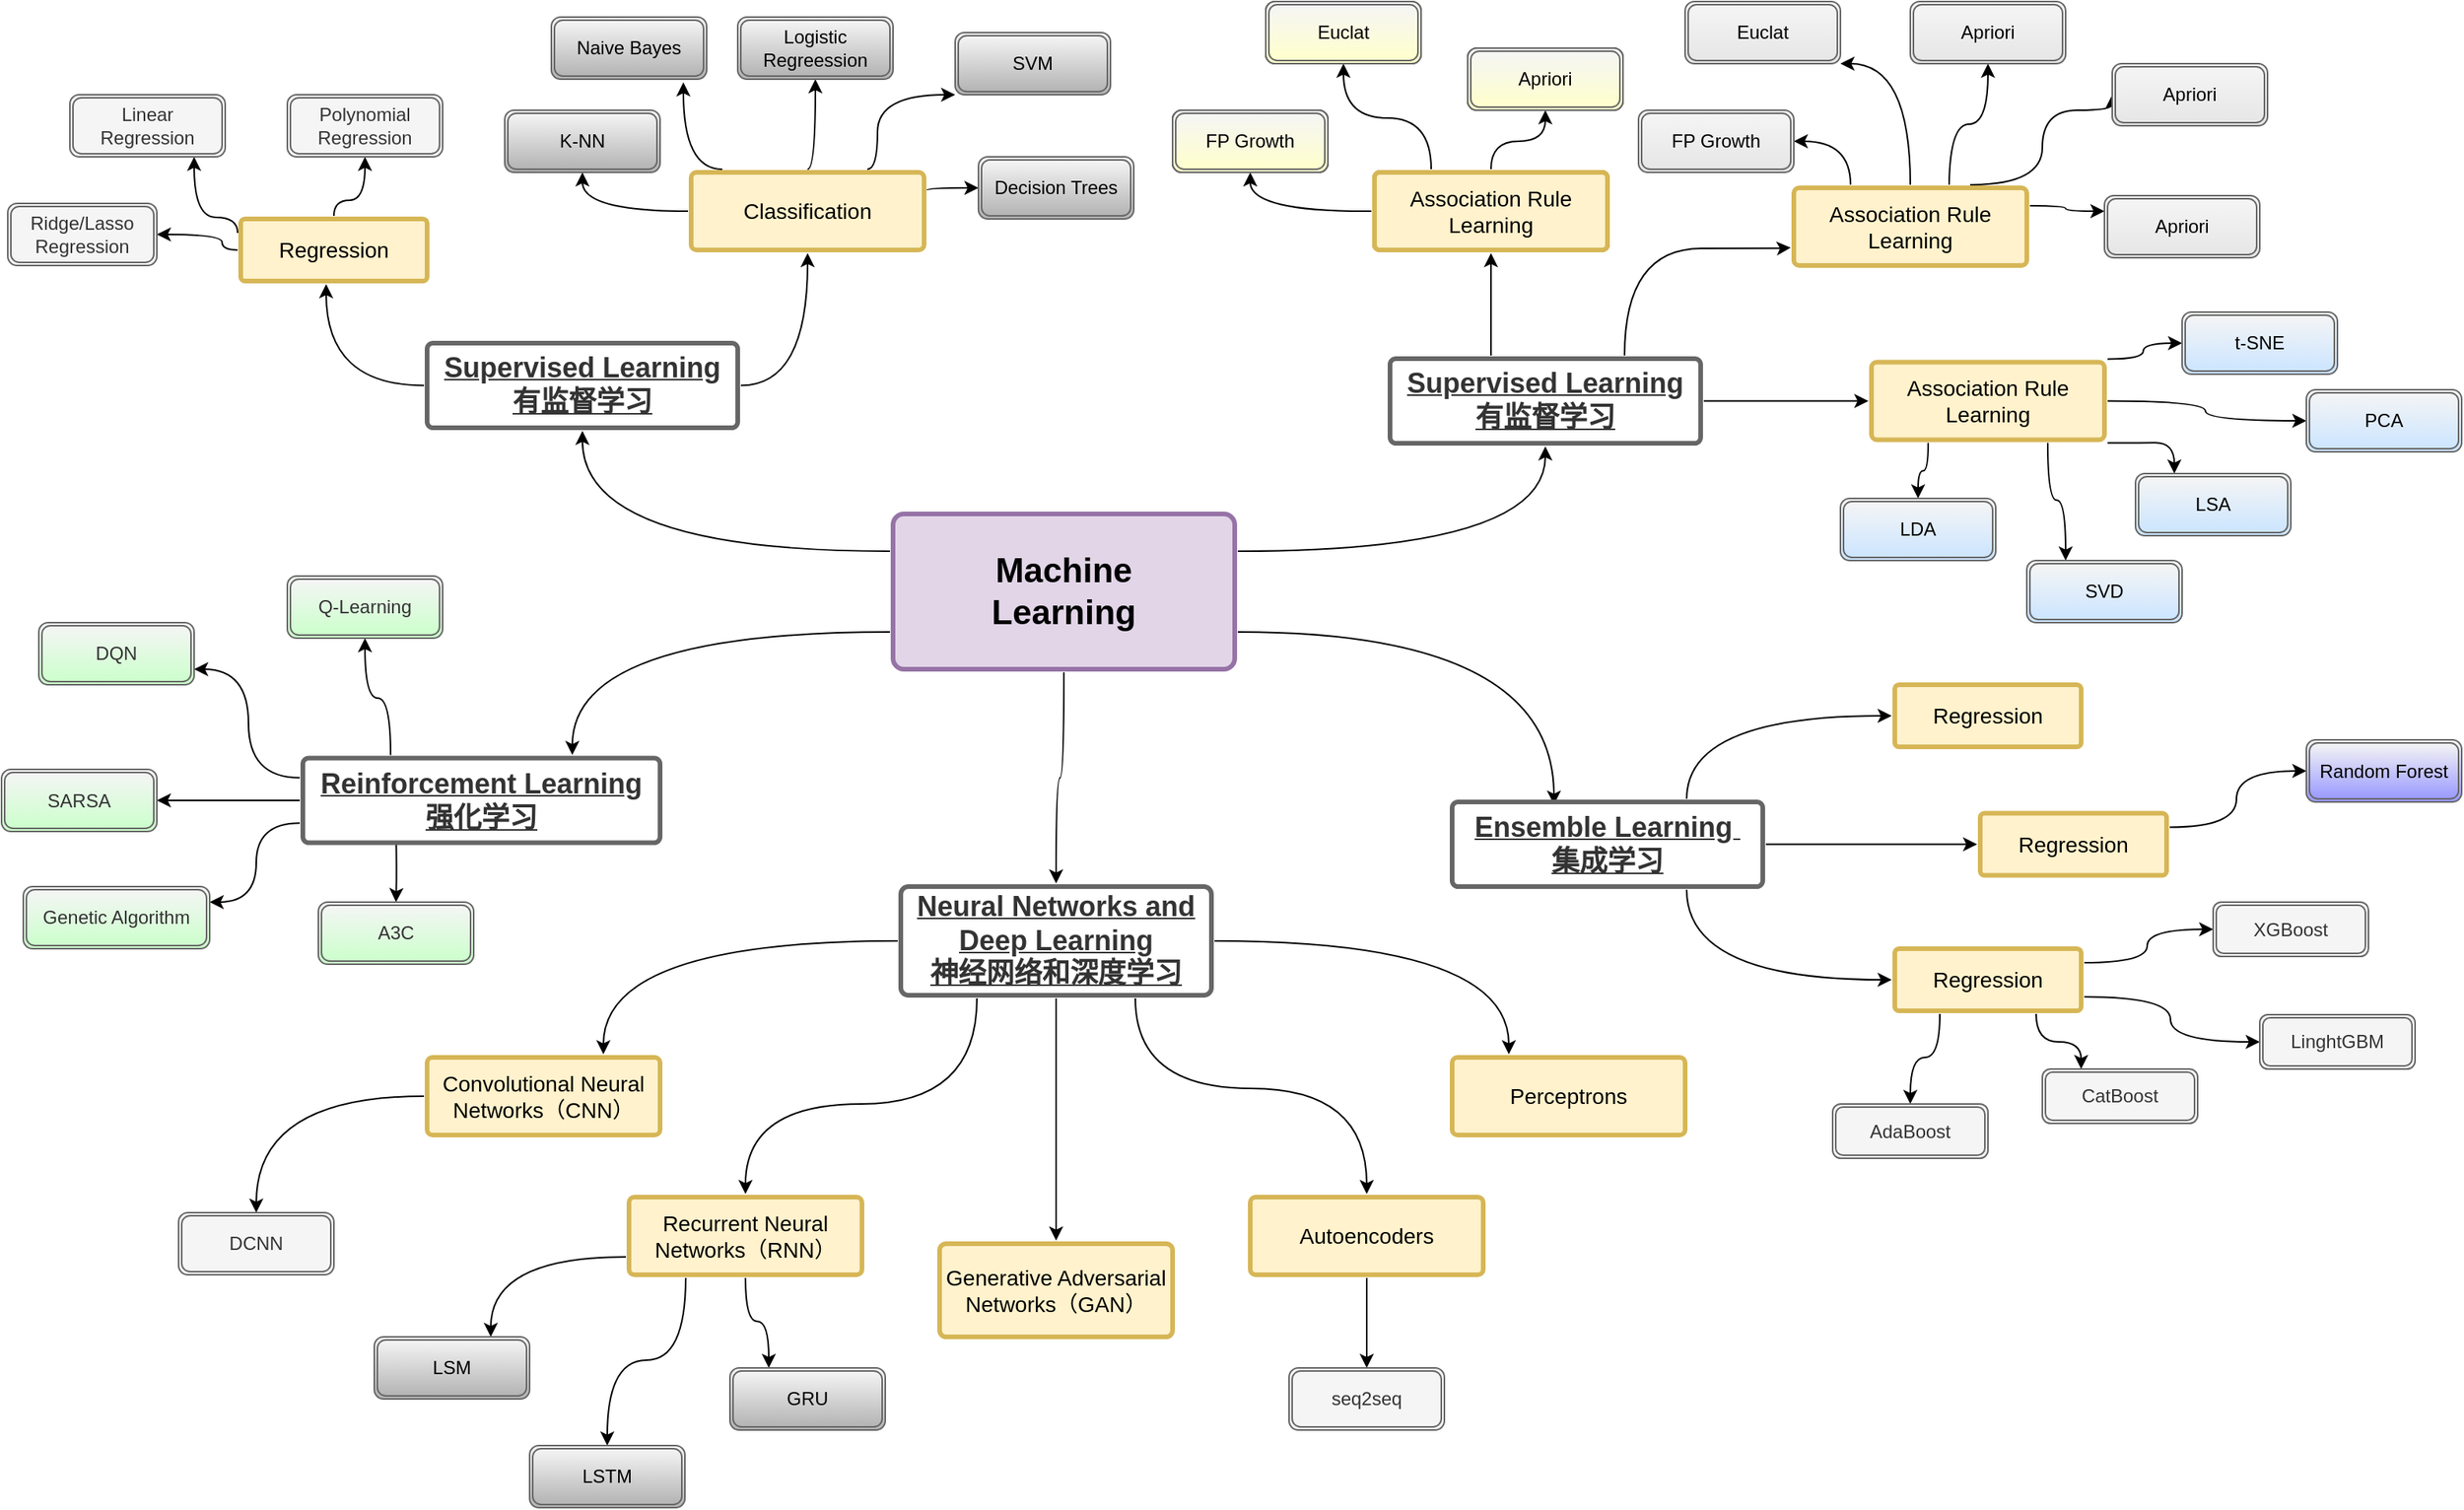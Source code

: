 <mxfile version="14.1.3" type="github">
  <diagram id="6a731a19-8d31-9384-78a2-239565b7b9f0" name="Page-1">
    <mxGraphModel dx="3006" dy="1043" grid="1" gridSize="10" guides="1" tooltips="1" connect="1" arrows="1" fold="1" page="1" pageScale="1" pageWidth="1169" pageHeight="827" background="#ffffff" math="0" shadow="0">
      <root>
        <mxCell id="0" />
        <mxCell id="1" parent="0" />
        <mxCell id="l3SIcmZrGun3tXuFz_EY-1781" style="edgeStyle=orthogonalEdgeStyle;curved=1;orthogonalLoop=1;jettySize=auto;html=1;exitX=0;exitY=0.25;exitDx=0;exitDy=0;fontSize=16;fontColor=#FFFFFF;" edge="1" parent="1" source="1749" target="1764">
          <mxGeometry relative="1" as="geometry" />
        </mxCell>
        <mxCell id="l3SIcmZrGun3tXuFz_EY-1856" style="edgeStyle=orthogonalEdgeStyle;curved=1;orthogonalLoop=1;jettySize=auto;html=1;exitX=0;exitY=0.75;exitDx=0;exitDy=0;entryX=0.75;entryY=0;entryDx=0;entryDy=0;fontSize=18;fontColor=#FFFFFF;" edge="1" parent="1" source="1749" target="l3SIcmZrGun3tXuFz_EY-1855">
          <mxGeometry relative="1" as="geometry" />
        </mxCell>
        <mxCell id="l3SIcmZrGun3tXuFz_EY-1857" style="edgeStyle=orthogonalEdgeStyle;curved=1;orthogonalLoop=1;jettySize=auto;html=1;exitX=0.5;exitY=1;exitDx=0;exitDy=0;fontSize=18;fontColor=#FFFFFF;" edge="1" parent="1" source="1749" target="l3SIcmZrGun3tXuFz_EY-1854">
          <mxGeometry relative="1" as="geometry" />
        </mxCell>
        <mxCell id="l3SIcmZrGun3tXuFz_EY-1858" style="edgeStyle=orthogonalEdgeStyle;curved=1;orthogonalLoop=1;jettySize=auto;html=1;exitX=1;exitY=0.75;exitDx=0;exitDy=0;entryX=0.331;entryY=0.063;entryDx=0;entryDy=0;entryPerimeter=0;fontSize=18;fontColor=#FFFFFF;" edge="1" parent="1" source="1749" target="l3SIcmZrGun3tXuFz_EY-1853">
          <mxGeometry relative="1" as="geometry" />
        </mxCell>
        <mxCell id="1749" value="Machine&lt;br style=&quot;font-size: 22px;&quot;&gt;Learning" style="rounded=1;whiteSpace=wrap;html=1;shadow=0;labelBackgroundColor=none;strokeColor=#9673a6;strokeWidth=3;fillColor=#e1d5e7;fontFamily=Helvetica;fontSize=22;align=center;fontStyle=1;spacing=5;arcSize=7;perimeterSpacing=2;" parent="1" vertex="1">
          <mxGeometry x="-300" y="420" width="220" height="100" as="geometry" />
        </mxCell>
        <mxCell id="l3SIcmZrGun3tXuFz_EY-1782" style="edgeStyle=orthogonalEdgeStyle;curved=1;orthogonalLoop=1;jettySize=auto;html=1;exitX=0;exitY=0.5;exitDx=0;exitDy=0;fontSize=16;fontColor=#FFFFFF;" edge="1" parent="1" source="1764" target="1769">
          <mxGeometry relative="1" as="geometry">
            <Array as="points">
              <mxPoint x="-665" y="337" />
            </Array>
          </mxGeometry>
        </mxCell>
        <mxCell id="l3SIcmZrGun3tXuFz_EY-1783" style="edgeStyle=orthogonalEdgeStyle;curved=1;orthogonalLoop=1;jettySize=auto;html=1;exitX=1;exitY=0.5;exitDx=0;exitDy=0;entryX=0.5;entryY=1;entryDx=0;entryDy=0;fontSize=16;fontColor=#FFFFFF;" edge="1" parent="1" source="1764" target="1765">
          <mxGeometry relative="1" as="geometry">
            <Array as="points">
              <mxPoint x="-355" y="337" />
            </Array>
          </mxGeometry>
        </mxCell>
        <mxCell id="1764" value="Supervised Learning&lt;br style=&quot;font-size: 18px;&quot;&gt;有监督学习" style="rounded=1;whiteSpace=wrap;html=1;shadow=0;labelBackgroundColor=none;strokeColor=#666666;strokeWidth=3;fontFamily=Helvetica;fontSize=18;fontColor=#333333;align=center;spacing=5;fontStyle=5;arcSize=7;perimeterSpacing=2;" parent="1" vertex="1">
          <mxGeometry x="-600" y="310" width="200" height="54.5" as="geometry" />
        </mxCell>
        <mxCell id="l3SIcmZrGun3tXuFz_EY-1795" style="edgeStyle=orthogonalEdgeStyle;curved=1;orthogonalLoop=1;jettySize=auto;html=1;exitX=0;exitY=0.5;exitDx=0;exitDy=0;entryX=0.5;entryY=1;entryDx=0;entryDy=0;fontSize=18;fontColor=#FFFFFF;" edge="1" parent="1" source="1765" target="l3SIcmZrGun3tXuFz_EY-1792">
          <mxGeometry relative="1" as="geometry" />
        </mxCell>
        <mxCell id="l3SIcmZrGun3tXuFz_EY-1796" style="edgeStyle=orthogonalEdgeStyle;curved=1;orthogonalLoop=1;jettySize=auto;html=1;entryX=0.85;entryY=1.05;entryDx=0;entryDy=0;fontSize=18;fontColor=#FFFFFF;entryPerimeter=0;" edge="1" parent="1" target="l3SIcmZrGun3tXuFz_EY-1790">
          <mxGeometry relative="1" as="geometry">
            <mxPoint x="-410" y="198" as="sourcePoint" />
            <Array as="points">
              <mxPoint x="-435" y="198" />
            </Array>
          </mxGeometry>
        </mxCell>
        <mxCell id="l3SIcmZrGun3tXuFz_EY-1797" style="edgeStyle=orthogonalEdgeStyle;curved=1;orthogonalLoop=1;jettySize=auto;html=1;exitX=0.5;exitY=0;exitDx=0;exitDy=0;entryX=0.5;entryY=1;entryDx=0;entryDy=0;fontSize=18;fontColor=#FFFFFF;" edge="1" parent="1" source="1765" target="l3SIcmZrGun3tXuFz_EY-1791">
          <mxGeometry relative="1" as="geometry">
            <Array as="points">
              <mxPoint x="-350" y="198" />
            </Array>
          </mxGeometry>
        </mxCell>
        <mxCell id="l3SIcmZrGun3tXuFz_EY-1798" style="edgeStyle=orthogonalEdgeStyle;curved=1;orthogonalLoop=1;jettySize=auto;html=1;exitX=0.75;exitY=0;exitDx=0;exitDy=0;entryX=0;entryY=1;entryDx=0;entryDy=0;fontSize=18;fontColor=#FFFFFF;" edge="1" parent="1" source="1765" target="l3SIcmZrGun3tXuFz_EY-1793">
          <mxGeometry relative="1" as="geometry">
            <Array as="points">
              <mxPoint x="-310" y="198" />
              <mxPoint x="-310" y="150" />
            </Array>
          </mxGeometry>
        </mxCell>
        <mxCell id="l3SIcmZrGun3tXuFz_EY-1799" style="edgeStyle=orthogonalEdgeStyle;curved=1;orthogonalLoop=1;jettySize=auto;html=1;exitX=1;exitY=0.25;exitDx=0;exitDy=0;fontSize=18;fontColor=#FFFFFF;entryX=0;entryY=0.5;entryDx=0;entryDy=0;" edge="1" parent="1" source="1765" target="l3SIcmZrGun3tXuFz_EY-1794">
          <mxGeometry relative="1" as="geometry">
            <mxPoint x="-250" y="214.412" as="targetPoint" />
            <Array as="points">
              <mxPoint x="-278" y="210" />
            </Array>
          </mxGeometry>
        </mxCell>
        <mxCell id="1765" value="Classification" style="rounded=1;whiteSpace=wrap;html=1;shadow=0;labelBackgroundColor=none;strokeColor=#d6b656;strokeWidth=3;fillColor=#fff2cc;fontFamily=Helvetica;fontSize=14;align=center;spacing=5;arcSize=7;perimeterSpacing=2;" parent="1" vertex="1">
          <mxGeometry x="-430" y="200" width="150" height="50" as="geometry" />
        </mxCell>
        <mxCell id="l3SIcmZrGun3tXuFz_EY-1784" style="edgeStyle=orthogonalEdgeStyle;curved=1;orthogonalLoop=1;jettySize=auto;html=1;exitX=0;exitY=0.5;exitDx=0;exitDy=0;fontSize=16;fontColor=#FFFFFF;" edge="1" parent="1" source="1769" target="l3SIcmZrGun3tXuFz_EY-1785">
          <mxGeometry relative="1" as="geometry">
            <mxPoint x="-770" y="150" as="targetPoint" />
            <Array as="points">
              <mxPoint x="-732" y="240" />
            </Array>
          </mxGeometry>
        </mxCell>
        <mxCell id="l3SIcmZrGun3tXuFz_EY-1786" style="edgeStyle=orthogonalEdgeStyle;curved=1;orthogonalLoop=1;jettySize=auto;html=1;fontSize=18;fontColor=#FFFFFF;exitX=0;exitY=0.25;exitDx=0;exitDy=0;" edge="1" parent="1" source="1769" target="l3SIcmZrGun3tXuFz_EY-1787">
          <mxGeometry relative="1" as="geometry">
            <mxPoint x="-654.706" y="140" as="targetPoint" />
            <mxPoint x="-730" y="198" as="sourcePoint" />
            <Array as="points">
              <mxPoint x="-722" y="229" />
              <mxPoint x="-750" y="229" />
            </Array>
          </mxGeometry>
        </mxCell>
        <mxCell id="l3SIcmZrGun3tXuFz_EY-1788" style="edgeStyle=orthogonalEdgeStyle;curved=1;orthogonalLoop=1;jettySize=auto;html=1;exitX=0.5;exitY=0;exitDx=0;exitDy=0;fontSize=18;fontColor=#FFFFFF;entryX=0.5;entryY=1;entryDx=0;entryDy=0;" edge="1" parent="1" source="1769" target="l3SIcmZrGun3tXuFz_EY-1789">
          <mxGeometry relative="1" as="geometry">
            <mxPoint x="-560" y="150" as="targetPoint" />
            <Array as="points">
              <mxPoint x="-660" y="218" />
            </Array>
          </mxGeometry>
        </mxCell>
        <mxCell id="1769" value="Regression" style="rounded=1;whiteSpace=wrap;html=1;shadow=0;labelBackgroundColor=none;strokeColor=#d6b656;strokeWidth=3;fillColor=#fff2cc;fontFamily=Helvetica;fontSize=14;align=center;spacing=5;arcSize=7;perimeterSpacing=2;" parent="1" vertex="1">
          <mxGeometry x="-720" y="230" width="120" height="40" as="geometry" />
        </mxCell>
        <mxCell id="l3SIcmZrGun3tXuFz_EY-1785" value="Ridge/Lasso Regression" style="shape=ext;double=1;rounded=1;whiteSpace=wrap;html=1;fillColor=#f5f5f5;strokeColor=#666666;fontColor=#333333;" vertex="1" parent="1">
          <mxGeometry x="-870" y="220" width="96" height="40" as="geometry" />
        </mxCell>
        <mxCell id="l3SIcmZrGun3tXuFz_EY-1787" value="Linear Regression" style="shape=ext;double=1;rounded=1;whiteSpace=wrap;html=1;fillColor=#f5f5f5;strokeColor=#666666;fontColor=#333333;" vertex="1" parent="1">
          <mxGeometry x="-830" y="150" width="100" height="40" as="geometry" />
        </mxCell>
        <mxCell id="l3SIcmZrGun3tXuFz_EY-1789" value="Polynomial Regression" style="shape=ext;double=1;rounded=1;whiteSpace=wrap;html=1;fillColor=#f5f5f5;strokeColor=#666666;fontColor=#333333;" vertex="1" parent="1">
          <mxGeometry x="-690" y="150" width="100" height="40" as="geometry" />
        </mxCell>
        <mxCell id="l3SIcmZrGun3tXuFz_EY-1790" value="Naive Bayes" style="shape=ext;double=1;rounded=1;whiteSpace=wrap;html=1;gradientColor=#b3b3b3;fillColor=#f5f5f5;strokeColor=#666666;" vertex="1" parent="1">
          <mxGeometry x="-520" y="100" width="100" height="40" as="geometry" />
        </mxCell>
        <mxCell id="l3SIcmZrGun3tXuFz_EY-1791" value="Logistic Regreession" style="shape=ext;double=1;rounded=1;whiteSpace=wrap;html=1;gradientColor=#b3b3b3;fillColor=#f5f5f5;strokeColor=#666666;" vertex="1" parent="1">
          <mxGeometry x="-400" y="100" width="100" height="40" as="geometry" />
        </mxCell>
        <mxCell id="l3SIcmZrGun3tXuFz_EY-1792" value="K-NN" style="shape=ext;double=1;rounded=1;whiteSpace=wrap;html=1;gradientColor=#b3b3b3;fillColor=#f5f5f5;strokeColor=#666666;" vertex="1" parent="1">
          <mxGeometry x="-550" y="160" width="100" height="40" as="geometry" />
        </mxCell>
        <mxCell id="l3SIcmZrGun3tXuFz_EY-1793" value="SVM" style="shape=ext;double=1;rounded=1;whiteSpace=wrap;html=1;gradientColor=#b3b3b3;fillColor=#f5f5f5;strokeColor=#666666;" vertex="1" parent="1">
          <mxGeometry x="-260" y="110" width="100" height="40" as="geometry" />
        </mxCell>
        <mxCell id="l3SIcmZrGun3tXuFz_EY-1794" value="Decision Trees" style="shape=ext;double=1;rounded=1;whiteSpace=wrap;html=1;gradientColor=#b3b3b3;fillColor=#f5f5f5;strokeColor=#666666;" vertex="1" parent="1">
          <mxGeometry x="-245" y="190" width="100" height="40" as="geometry" />
        </mxCell>
        <mxCell id="l3SIcmZrGun3tXuFz_EY-1803" style="edgeStyle=orthogonalEdgeStyle;curved=1;orthogonalLoop=1;jettySize=auto;html=1;exitX=1;exitY=0.25;exitDx=0;exitDy=0;fontSize=16;fontColor=#FFFFFF;entryX=0.5;entryY=1;entryDx=0;entryDy=0;" edge="1" parent="1" source="1749" target="l3SIcmZrGun3tXuFz_EY-1804">
          <mxGeometry relative="1" as="geometry">
            <mxPoint x="243" y="427" as="sourcePoint" />
            <mxPoint x="70" y="356.5" as="targetPoint" />
          </mxGeometry>
        </mxCell>
        <mxCell id="l3SIcmZrGun3tXuFz_EY-1807" style="edgeStyle=orthogonalEdgeStyle;curved=1;orthogonalLoop=1;jettySize=auto;html=1;entryX=0.5;entryY=1;entryDx=0;entryDy=0;fontSize=18;fontColor=#FFFFFF;" edge="1" parent="1" target="l3SIcmZrGun3tXuFz_EY-1805">
          <mxGeometry relative="1" as="geometry">
            <mxPoint x="85" y="318" as="sourcePoint" />
            <Array as="points">
              <mxPoint x="85" y="318" />
            </Array>
          </mxGeometry>
        </mxCell>
        <mxCell id="l3SIcmZrGun3tXuFz_EY-1843" style="edgeStyle=orthogonalEdgeStyle;curved=1;orthogonalLoop=1;jettySize=auto;html=1;exitX=0.75;exitY=0;exitDx=0;exitDy=0;entryX=0;entryY=0.75;entryDx=0;entryDy=0;fontSize=18;fontColor=#FFFFFF;" edge="1" parent="1" source="l3SIcmZrGun3tXuFz_EY-1804" target="l3SIcmZrGun3tXuFz_EY-1826">
          <mxGeometry relative="1" as="geometry">
            <Array as="points">
              <mxPoint x="171" y="249" />
              <mxPoint x="270" y="249" />
            </Array>
          </mxGeometry>
        </mxCell>
        <mxCell id="l3SIcmZrGun3tXuFz_EY-1844" style="edgeStyle=orthogonalEdgeStyle;curved=1;orthogonalLoop=1;jettySize=auto;html=1;exitX=1;exitY=0.5;exitDx=0;exitDy=0;fontSize=18;fontColor=#FFFFFF;entryX=0;entryY=0.5;entryDx=0;entryDy=0;" edge="1" parent="1" source="l3SIcmZrGun3tXuFz_EY-1804" target="l3SIcmZrGun3tXuFz_EY-1831">
          <mxGeometry relative="1" as="geometry">
            <mxPoint x="327" y="348" as="targetPoint" />
          </mxGeometry>
        </mxCell>
        <mxCell id="l3SIcmZrGun3tXuFz_EY-1804" value="Supervised Learning&lt;br style=&quot;font-size: 18px;&quot;&gt;有监督学习" style="rounded=1;whiteSpace=wrap;html=1;shadow=0;labelBackgroundColor=none;strokeColor=#666666;strokeWidth=3;fontFamily=Helvetica;fontSize=18;fontColor=#333333;align=center;spacing=5;fontStyle=5;arcSize=7;perimeterSpacing=2;" vertex="1" parent="1">
          <mxGeometry x="20" y="320" width="200" height="54.5" as="geometry" />
        </mxCell>
        <mxCell id="l3SIcmZrGun3tXuFz_EY-1808" style="edgeStyle=orthogonalEdgeStyle;curved=1;orthogonalLoop=1;jettySize=auto;html=1;entryX=0.5;entryY=1;entryDx=0;entryDy=0;fontSize=18;fontColor=#FFFFFF;" edge="1" parent="1" target="l3SIcmZrGun3tXuFz_EY-1806">
          <mxGeometry relative="1" as="geometry">
            <mxPoint x="8" y="225" as="sourcePoint" />
          </mxGeometry>
        </mxCell>
        <mxCell id="l3SIcmZrGun3tXuFz_EY-1811" style="edgeStyle=orthogonalEdgeStyle;curved=1;orthogonalLoop=1;jettySize=auto;html=1;exitX=0.25;exitY=0;exitDx=0;exitDy=0;entryX=0.5;entryY=1;entryDx=0;entryDy=0;fontSize=18;fontColor=#FFFFFF;" edge="1" parent="1" source="l3SIcmZrGun3tXuFz_EY-1805" target="l3SIcmZrGun3tXuFz_EY-1809">
          <mxGeometry relative="1" as="geometry" />
        </mxCell>
        <mxCell id="l3SIcmZrGun3tXuFz_EY-1812" style="edgeStyle=orthogonalEdgeStyle;curved=1;orthogonalLoop=1;jettySize=auto;html=1;exitX=0.5;exitY=0;exitDx=0;exitDy=0;entryX=0.5;entryY=1;entryDx=0;entryDy=0;fontSize=18;fontColor=#FFFFFF;" edge="1" parent="1" source="l3SIcmZrGun3tXuFz_EY-1805" target="l3SIcmZrGun3tXuFz_EY-1810">
          <mxGeometry relative="1" as="geometry" />
        </mxCell>
        <mxCell id="l3SIcmZrGun3tXuFz_EY-1805" value="Association Rule Learning" style="rounded=1;whiteSpace=wrap;html=1;shadow=0;labelBackgroundColor=none;strokeColor=#d6b656;strokeWidth=3;fillColor=#fff2cc;fontFamily=Helvetica;fontSize=14;align=center;spacing=5;arcSize=7;perimeterSpacing=2;" vertex="1" parent="1">
          <mxGeometry x="10" y="200" width="150" height="50" as="geometry" />
        </mxCell>
        <mxCell id="l3SIcmZrGun3tXuFz_EY-1806" value="FP Growth" style="shape=ext;double=1;rounded=1;whiteSpace=wrap;html=1;gradientColor=#b3b3b3;fillColor=#f5f5f5;strokeColor=#666666;" vertex="1" parent="1">
          <mxGeometry x="-120" y="160" width="100" height="40" as="geometry" />
        </mxCell>
        <mxCell id="l3SIcmZrGun3tXuFz_EY-1809" value="Euclat" style="shape=ext;double=1;rounded=1;whiteSpace=wrap;html=1;gradientColor=#b3b3b3;fillColor=#f5f5f5;strokeColor=#666666;" vertex="1" parent="1">
          <mxGeometry x="-60" y="90" width="100" height="40" as="geometry" />
        </mxCell>
        <mxCell id="l3SIcmZrGun3tXuFz_EY-1810" value="Apriori" style="shape=ext;double=1;rounded=1;whiteSpace=wrap;html=1;gradientColor=#b3b3b3;fillColor=#f5f5f5;strokeColor=#666666;" vertex="1" parent="1">
          <mxGeometry x="70" y="120" width="100" height="40" as="geometry" />
        </mxCell>
        <mxCell id="l3SIcmZrGun3tXuFz_EY-1813" value="Association Rule Learning" style="rounded=1;whiteSpace=wrap;html=1;shadow=0;labelBackgroundColor=none;strokeColor=#d6b656;strokeWidth=3;fillColor=#fff2cc;fontFamily=Helvetica;fontSize=14;align=center;spacing=5;arcSize=7;perimeterSpacing=2;" vertex="1" parent="1">
          <mxGeometry x="10" y="200" width="150" height="50" as="geometry" />
        </mxCell>
        <mxCell id="l3SIcmZrGun3tXuFz_EY-1814" value="FP Growth" style="shape=ext;double=1;rounded=1;whiteSpace=wrap;html=1;gradientColor=#b3b3b3;fillColor=#f5f5f5;strokeColor=#666666;" vertex="1" parent="1">
          <mxGeometry x="-120" y="160" width="100" height="40" as="geometry" />
        </mxCell>
        <mxCell id="l3SIcmZrGun3tXuFz_EY-1815" value="Association Rule Learning" style="rounded=1;whiteSpace=wrap;html=1;shadow=0;labelBackgroundColor=none;strokeColor=#d6b656;strokeWidth=3;fillColor=#fff2cc;fontFamily=Helvetica;fontSize=14;align=center;spacing=5;arcSize=7;perimeterSpacing=2;" vertex="1" parent="1">
          <mxGeometry x="10" y="200" width="150" height="50" as="geometry" />
        </mxCell>
        <mxCell id="l3SIcmZrGun3tXuFz_EY-1816" value="FP Growth" style="shape=ext;double=1;rounded=1;whiteSpace=wrap;html=1;gradientColor=#b3b3b3;fillColor=#f5f5f5;strokeColor=#666666;" vertex="1" parent="1">
          <mxGeometry x="-120" y="160" width="100" height="40" as="geometry" />
        </mxCell>
        <mxCell id="l3SIcmZrGun3tXuFz_EY-1817" value="Association Rule Learning" style="rounded=1;whiteSpace=wrap;html=1;shadow=0;labelBackgroundColor=none;strokeColor=#d6b656;strokeWidth=3;fillColor=#fff2cc;fontFamily=Helvetica;fontSize=14;align=center;spacing=5;arcSize=7;perimeterSpacing=2;" vertex="1" parent="1">
          <mxGeometry x="10" y="200" width="150" height="50" as="geometry" />
        </mxCell>
        <mxCell id="l3SIcmZrGun3tXuFz_EY-1818" value="FP Growth" style="shape=ext;double=1;rounded=1;whiteSpace=wrap;html=1;gradientColor=#b3b3b3;fillColor=#f5f5f5;strokeColor=#666666;" vertex="1" parent="1">
          <mxGeometry x="-120" y="160" width="100" height="40" as="geometry" />
        </mxCell>
        <mxCell id="l3SIcmZrGun3tXuFz_EY-1819" value="Euclat" style="shape=ext;double=1;rounded=1;whiteSpace=wrap;html=1;gradientColor=#b3b3b3;fillColor=#f5f5f5;strokeColor=#666666;" vertex="1" parent="1">
          <mxGeometry x="-60" y="90" width="100" height="40" as="geometry" />
        </mxCell>
        <mxCell id="l3SIcmZrGun3tXuFz_EY-1820" value="Apriori" style="shape=ext;double=1;rounded=1;whiteSpace=wrap;html=1;gradientColor=#b3b3b3;fillColor=#f5f5f5;strokeColor=#666666;" vertex="1" parent="1">
          <mxGeometry x="70" y="120" width="100" height="40" as="geometry" />
        </mxCell>
        <mxCell id="l3SIcmZrGun3tXuFz_EY-1821" value="Association Rule Learning" style="rounded=1;whiteSpace=wrap;html=1;shadow=0;labelBackgroundColor=none;strokeColor=#d6b656;strokeWidth=3;fillColor=#fff2cc;fontFamily=Helvetica;fontSize=14;align=center;spacing=5;arcSize=7;perimeterSpacing=2;" vertex="1" parent="1">
          <mxGeometry x="10" y="200" width="150" height="50" as="geometry" />
        </mxCell>
        <mxCell id="l3SIcmZrGun3tXuFz_EY-1822" value="FP Growth" style="shape=ext;double=1;rounded=1;whiteSpace=wrap;html=1;strokeColor=#666666;fillColor=#f5f5f5;gradientColor=#FFFFCC;" vertex="1" parent="1">
          <mxGeometry x="-120" y="160" width="100" height="40" as="geometry" />
        </mxCell>
        <mxCell id="l3SIcmZrGun3tXuFz_EY-1823" value="Euclat" style="shape=ext;double=1;rounded=1;whiteSpace=wrap;html=1;fillColor=#f5f5f5;strokeColor=#666666;gradientColor=#FFFFCC;" vertex="1" parent="1">
          <mxGeometry x="-60" y="90" width="100" height="40" as="geometry" />
        </mxCell>
        <mxCell id="l3SIcmZrGun3tXuFz_EY-1824" value="Apriori" style="shape=ext;double=1;rounded=1;whiteSpace=wrap;html=1;fillColor=#f5f5f5;strokeColor=#666666;gradientColor=#FFFFCC;" vertex="1" parent="1">
          <mxGeometry x="70" y="120" width="100" height="40" as="geometry" />
        </mxCell>
        <mxCell id="l3SIcmZrGun3tXuFz_EY-1835" style="edgeStyle=orthogonalEdgeStyle;curved=1;orthogonalLoop=1;jettySize=auto;html=1;exitX=0.25;exitY=0;exitDx=0;exitDy=0;fontSize=18;fontColor=#FFFFFF;entryX=1;entryY=0.5;entryDx=0;entryDy=0;" edge="1" parent="1" source="l3SIcmZrGun3tXuFz_EY-1826" target="l3SIcmZrGun3tXuFz_EY-1827">
          <mxGeometry relative="1" as="geometry" />
        </mxCell>
        <mxCell id="l3SIcmZrGun3tXuFz_EY-1836" style="edgeStyle=orthogonalEdgeStyle;curved=1;orthogonalLoop=1;jettySize=auto;html=1;exitX=0.5;exitY=0;exitDx=0;exitDy=0;entryX=1;entryY=1;entryDx=0;entryDy=0;fontSize=18;fontColor=#FFFFFF;" edge="1" parent="1" source="l3SIcmZrGun3tXuFz_EY-1826" target="l3SIcmZrGun3tXuFz_EY-1828">
          <mxGeometry relative="1" as="geometry">
            <Array as="points">
              <mxPoint x="355" y="130" />
            </Array>
          </mxGeometry>
        </mxCell>
        <mxCell id="l3SIcmZrGun3tXuFz_EY-1840" style="edgeStyle=orthogonalEdgeStyle;curved=1;orthogonalLoop=1;jettySize=auto;html=1;exitX=0.75;exitY=0;exitDx=0;exitDy=0;entryX=0;entryY=0.5;entryDx=0;entryDy=0;fontSize=18;fontColor=#FFFFFF;" edge="1" parent="1" source="l3SIcmZrGun3tXuFz_EY-1826" target="l3SIcmZrGun3tXuFz_EY-1838">
          <mxGeometry relative="1" as="geometry">
            <Array as="points">
              <mxPoint x="440" y="208" />
              <mxPoint x="440" y="160" />
            </Array>
          </mxGeometry>
        </mxCell>
        <mxCell id="l3SIcmZrGun3tXuFz_EY-1841" style="edgeStyle=orthogonalEdgeStyle;curved=1;orthogonalLoop=1;jettySize=auto;html=1;exitX=1;exitY=0.25;exitDx=0;exitDy=0;entryX=0;entryY=0.25;entryDx=0;entryDy=0;fontSize=18;fontColor=#FFFFFF;" edge="1" parent="1" source="l3SIcmZrGun3tXuFz_EY-1826" target="l3SIcmZrGun3tXuFz_EY-1839">
          <mxGeometry relative="1" as="geometry" />
        </mxCell>
        <mxCell id="l3SIcmZrGun3tXuFz_EY-1842" style="edgeStyle=orthogonalEdgeStyle;curved=1;orthogonalLoop=1;jettySize=auto;html=1;fontSize=18;fontColor=#FFFFFF;" edge="1" parent="1" target="l3SIcmZrGun3tXuFz_EY-1829">
          <mxGeometry relative="1" as="geometry">
            <mxPoint x="380" y="208" as="sourcePoint" />
          </mxGeometry>
        </mxCell>
        <mxCell id="l3SIcmZrGun3tXuFz_EY-1826" value="Association Rule Learning" style="rounded=1;whiteSpace=wrap;html=1;shadow=0;labelBackgroundColor=none;strokeColor=#d6b656;strokeWidth=3;fillColor=#fff2cc;fontFamily=Helvetica;fontSize=14;align=center;spacing=5;arcSize=7;perimeterSpacing=2;" vertex="1" parent="1">
          <mxGeometry x="280" y="210" width="150" height="50" as="geometry" />
        </mxCell>
        <mxCell id="l3SIcmZrGun3tXuFz_EY-1827" value="FP Growth" style="shape=ext;double=1;rounded=1;whiteSpace=wrap;html=1;fillColor=#f5f5f5;strokeColor=#666666;gradientColor=#E6E6E6;" vertex="1" parent="1">
          <mxGeometry x="180" y="160" width="100" height="40" as="geometry" />
        </mxCell>
        <mxCell id="l3SIcmZrGun3tXuFz_EY-1828" value="Euclat" style="shape=ext;double=1;rounded=1;whiteSpace=wrap;html=1;fillColor=#f5f5f5;strokeColor=#666666;gradientColor=#E6E6E6;" vertex="1" parent="1">
          <mxGeometry x="210" y="90" width="100" height="40" as="geometry" />
        </mxCell>
        <mxCell id="l3SIcmZrGun3tXuFz_EY-1829" value="Apriori" style="shape=ext;double=1;rounded=1;whiteSpace=wrap;html=1;fillColor=#f5f5f5;strokeColor=#666666;gradientColor=#E6E6E6;" vertex="1" parent="1">
          <mxGeometry x="355" y="90" width="100" height="40" as="geometry" />
        </mxCell>
        <mxCell id="l3SIcmZrGun3tXuFz_EY-1848" style="edgeStyle=orthogonalEdgeStyle;curved=1;orthogonalLoop=1;jettySize=auto;html=1;exitX=1;exitY=0;exitDx=0;exitDy=0;fontSize=18;fontColor=#FFFFFF;" edge="1" parent="1" source="l3SIcmZrGun3tXuFz_EY-1831" target="l3SIcmZrGun3tXuFz_EY-1833">
          <mxGeometry relative="1" as="geometry" />
        </mxCell>
        <mxCell id="l3SIcmZrGun3tXuFz_EY-1849" style="edgeStyle=orthogonalEdgeStyle;curved=1;orthogonalLoop=1;jettySize=auto;html=1;exitX=1;exitY=0.5;exitDx=0;exitDy=0;entryX=0;entryY=0.5;entryDx=0;entryDy=0;fontSize=18;fontColor=#FFFFFF;" edge="1" parent="1" source="l3SIcmZrGun3tXuFz_EY-1831" target="l3SIcmZrGun3tXuFz_EY-1847">
          <mxGeometry relative="1" as="geometry" />
        </mxCell>
        <mxCell id="l3SIcmZrGun3tXuFz_EY-1850" style="edgeStyle=orthogonalEdgeStyle;curved=1;orthogonalLoop=1;jettySize=auto;html=1;exitX=1;exitY=1;exitDx=0;exitDy=0;entryX=0.25;entryY=0;entryDx=0;entryDy=0;fontSize=18;fontColor=#FFFFFF;" edge="1" parent="1" source="l3SIcmZrGun3tXuFz_EY-1831" target="l3SIcmZrGun3tXuFz_EY-1846">
          <mxGeometry relative="1" as="geometry" />
        </mxCell>
        <mxCell id="l3SIcmZrGun3tXuFz_EY-1851" style="edgeStyle=orthogonalEdgeStyle;curved=1;orthogonalLoop=1;jettySize=auto;html=1;exitX=0.75;exitY=1;exitDx=0;exitDy=0;entryX=0.25;entryY=0;entryDx=0;entryDy=0;fontSize=18;fontColor=#FFFFFF;" edge="1" parent="1" source="l3SIcmZrGun3tXuFz_EY-1831" target="l3SIcmZrGun3tXuFz_EY-1834">
          <mxGeometry relative="1" as="geometry" />
        </mxCell>
        <mxCell id="l3SIcmZrGun3tXuFz_EY-1852" style="edgeStyle=orthogonalEdgeStyle;curved=1;orthogonalLoop=1;jettySize=auto;html=1;exitX=0.25;exitY=1;exitDx=0;exitDy=0;fontSize=18;fontColor=#FFFFFF;" edge="1" parent="1" source="l3SIcmZrGun3tXuFz_EY-1831" target="l3SIcmZrGun3tXuFz_EY-1845">
          <mxGeometry relative="1" as="geometry" />
        </mxCell>
        <mxCell id="l3SIcmZrGun3tXuFz_EY-1831" value="Association Rule Learning" style="rounded=1;whiteSpace=wrap;html=1;shadow=0;labelBackgroundColor=none;strokeColor=#d6b656;strokeWidth=3;fillColor=#fff2cc;fontFamily=Helvetica;fontSize=14;align=center;spacing=5;arcSize=7;perimeterSpacing=2;" vertex="1" parent="1">
          <mxGeometry x="330" y="322.25" width="150" height="50" as="geometry" />
        </mxCell>
        <mxCell id="l3SIcmZrGun3tXuFz_EY-1833" value="t-SNE" style="shape=ext;double=1;rounded=1;whiteSpace=wrap;html=1;fillColor=#f5f5f5;strokeColor=#666666;gradientColor=#CCE5FF;" vertex="1" parent="1">
          <mxGeometry x="530" y="290" width="100" height="40" as="geometry" />
        </mxCell>
        <mxCell id="l3SIcmZrGun3tXuFz_EY-1834" value="SVD" style="shape=ext;double=1;rounded=1;whiteSpace=wrap;html=1;fillColor=#f5f5f5;strokeColor=#666666;gradientColor=#CCE5FF;" vertex="1" parent="1">
          <mxGeometry x="430" y="450" width="100" height="40" as="geometry" />
        </mxCell>
        <mxCell id="l3SIcmZrGun3tXuFz_EY-1838" value="Apriori" style="shape=ext;double=1;rounded=1;whiteSpace=wrap;html=1;fillColor=#f5f5f5;strokeColor=#666666;gradientColor=#E6E6E6;" vertex="1" parent="1">
          <mxGeometry x="485" y="130" width="100" height="40" as="geometry" />
        </mxCell>
        <mxCell id="l3SIcmZrGun3tXuFz_EY-1839" value="Apriori" style="shape=ext;double=1;rounded=1;whiteSpace=wrap;html=1;fillColor=#f5f5f5;strokeColor=#666666;gradientColor=#E6E6E6;" vertex="1" parent="1">
          <mxGeometry x="480" y="215" width="100" height="40" as="geometry" />
        </mxCell>
        <mxCell id="l3SIcmZrGun3tXuFz_EY-1845" value="LDA" style="shape=ext;double=1;rounded=1;whiteSpace=wrap;html=1;fillColor=#f5f5f5;strokeColor=#666666;gradientColor=#CCE5FF;" vertex="1" parent="1">
          <mxGeometry x="310" y="410" width="100" height="40" as="geometry" />
        </mxCell>
        <mxCell id="l3SIcmZrGun3tXuFz_EY-1846" value="LSA" style="shape=ext;double=1;rounded=1;whiteSpace=wrap;html=1;fillColor=#f5f5f5;strokeColor=#666666;gradientColor=#CCE5FF;" vertex="1" parent="1">
          <mxGeometry x="500" y="394" width="100" height="40" as="geometry" />
        </mxCell>
        <mxCell id="l3SIcmZrGun3tXuFz_EY-1847" value="PCA" style="shape=ext;double=1;rounded=1;whiteSpace=wrap;html=1;fillColor=#f5f5f5;strokeColor=#666666;gradientColor=#CCE5FF;" vertex="1" parent="1">
          <mxGeometry x="610" y="340" width="100" height="40" as="geometry" />
        </mxCell>
        <mxCell id="l3SIcmZrGun3tXuFz_EY-1899" style="edgeStyle=orthogonalEdgeStyle;curved=1;orthogonalLoop=1;jettySize=auto;html=1;exitX=0.75;exitY=0;exitDx=0;exitDy=0;entryX=0;entryY=0.5;entryDx=0;entryDy=0;fontSize=18;fontColor=#FFFFFF;" edge="1" parent="1" source="l3SIcmZrGun3tXuFz_EY-1853" target="l3SIcmZrGun3tXuFz_EY-1896">
          <mxGeometry relative="1" as="geometry">
            <Array as="points">
              <mxPoint x="211" y="550" />
            </Array>
          </mxGeometry>
        </mxCell>
        <mxCell id="l3SIcmZrGun3tXuFz_EY-1900" style="edgeStyle=orthogonalEdgeStyle;curved=1;orthogonalLoop=1;jettySize=auto;html=1;exitX=0.75;exitY=1;exitDx=0;exitDy=0;entryX=0;entryY=0.5;entryDx=0;entryDy=0;fontSize=18;fontColor=#FFFFFF;" edge="1" parent="1" source="l3SIcmZrGun3tXuFz_EY-1853" target="l3SIcmZrGun3tXuFz_EY-1898">
          <mxGeometry relative="1" as="geometry">
            <Array as="points">
              <mxPoint x="211" y="720" />
            </Array>
          </mxGeometry>
        </mxCell>
        <mxCell id="l3SIcmZrGun3tXuFz_EY-1901" style="edgeStyle=orthogonalEdgeStyle;curved=1;orthogonalLoop=1;jettySize=auto;html=1;exitX=1;exitY=0.5;exitDx=0;exitDy=0;fontSize=18;fontColor=#FFFFFF;" edge="1" parent="1" source="l3SIcmZrGun3tXuFz_EY-1853" target="l3SIcmZrGun3tXuFz_EY-1897">
          <mxGeometry relative="1" as="geometry" />
        </mxCell>
        <mxCell id="l3SIcmZrGun3tXuFz_EY-1853" value="Ensemble Learning&amp;nbsp; 集成学习" style="rounded=1;whiteSpace=wrap;html=1;shadow=0;labelBackgroundColor=none;strokeColor=#666666;strokeWidth=3;fontFamily=Helvetica;fontSize=18;fontColor=#333333;align=center;spacing=5;fontStyle=5;arcSize=7;perimeterSpacing=2;" vertex="1" parent="1">
          <mxGeometry x="60" y="605.5" width="200" height="54.5" as="geometry" />
        </mxCell>
        <mxCell id="l3SIcmZrGun3tXuFz_EY-1887" style="edgeStyle=orthogonalEdgeStyle;curved=1;orthogonalLoop=1;jettySize=auto;html=1;exitX=0;exitY=0.5;exitDx=0;exitDy=0;entryX=0.75;entryY=0;entryDx=0;entryDy=0;fontSize=18;fontColor=#FFFFFF;" edge="1" parent="1" source="l3SIcmZrGun3tXuFz_EY-1854" target="l3SIcmZrGun3tXuFz_EY-1872">
          <mxGeometry relative="1" as="geometry" />
        </mxCell>
        <mxCell id="l3SIcmZrGun3tXuFz_EY-1888" style="edgeStyle=orthogonalEdgeStyle;curved=1;orthogonalLoop=1;jettySize=auto;html=1;exitX=0.25;exitY=1;exitDx=0;exitDy=0;entryX=0.5;entryY=0;entryDx=0;entryDy=0;fontSize=18;fontColor=#FFFFFF;" edge="1" parent="1" source="l3SIcmZrGun3tXuFz_EY-1854" target="l3SIcmZrGun3tXuFz_EY-1877">
          <mxGeometry relative="1" as="geometry">
            <Array as="points">
              <mxPoint x="-246" y="800" />
              <mxPoint x="-395" y="800" />
            </Array>
          </mxGeometry>
        </mxCell>
        <mxCell id="l3SIcmZrGun3tXuFz_EY-1889" style="edgeStyle=orthogonalEdgeStyle;curved=1;orthogonalLoop=1;jettySize=auto;html=1;exitX=0.5;exitY=1;exitDx=0;exitDy=0;entryX=0.5;entryY=0;entryDx=0;entryDy=0;fontSize=18;fontColor=#FFFFFF;" edge="1" parent="1" source="l3SIcmZrGun3tXuFz_EY-1854" target="l3SIcmZrGun3tXuFz_EY-1878">
          <mxGeometry relative="1" as="geometry" />
        </mxCell>
        <mxCell id="l3SIcmZrGun3tXuFz_EY-1890" style="edgeStyle=orthogonalEdgeStyle;curved=1;orthogonalLoop=1;jettySize=auto;html=1;exitX=0.75;exitY=1;exitDx=0;exitDy=0;fontSize=18;fontColor=#FFFFFF;entryX=0.5;entryY=0;entryDx=0;entryDy=0;" edge="1" parent="1" source="l3SIcmZrGun3tXuFz_EY-1854" target="l3SIcmZrGun3tXuFz_EY-1891">
          <mxGeometry relative="1" as="geometry">
            <mxPoint x="-30" y="863" as="targetPoint" />
            <Array as="points">
              <mxPoint x="-144" y="790" />
              <mxPoint x="5" y="790" />
            </Array>
          </mxGeometry>
        </mxCell>
        <mxCell id="l3SIcmZrGun3tXuFz_EY-1893" style="edgeStyle=orthogonalEdgeStyle;curved=1;orthogonalLoop=1;jettySize=auto;html=1;exitX=1;exitY=0.5;exitDx=0;exitDy=0;entryX=0.25;entryY=0;entryDx=0;entryDy=0;fontSize=18;fontColor=#FFFFFF;" edge="1" parent="1" source="l3SIcmZrGun3tXuFz_EY-1854" target="l3SIcmZrGun3tXuFz_EY-1892">
          <mxGeometry relative="1" as="geometry" />
        </mxCell>
        <mxCell id="l3SIcmZrGun3tXuFz_EY-1854" value="Neural Networks and Deep Learning&lt;br&gt;神经网络和深度学习" style="rounded=1;whiteSpace=wrap;html=1;shadow=0;labelBackgroundColor=none;strokeColor=#666666;strokeWidth=3;fontFamily=Helvetica;fontSize=18;fontColor=#333333;align=center;spacing=5;fontStyle=5;arcSize=7;perimeterSpacing=2;" vertex="1" parent="1">
          <mxGeometry x="-295" y="660" width="200" height="70" as="geometry" />
        </mxCell>
        <mxCell id="l3SIcmZrGun3tXuFz_EY-1867" style="edgeStyle=orthogonalEdgeStyle;curved=1;orthogonalLoop=1;jettySize=auto;html=1;exitX=0.25;exitY=0;exitDx=0;exitDy=0;entryX=0.5;entryY=1;entryDx=0;entryDy=0;fontSize=18;fontColor=#FFFFFF;" edge="1" parent="1" source="l3SIcmZrGun3tXuFz_EY-1855" target="l3SIcmZrGun3tXuFz_EY-1859">
          <mxGeometry relative="1" as="geometry" />
        </mxCell>
        <mxCell id="l3SIcmZrGun3tXuFz_EY-1868" style="edgeStyle=orthogonalEdgeStyle;curved=1;orthogonalLoop=1;jettySize=auto;html=1;exitX=0;exitY=0.25;exitDx=0;exitDy=0;entryX=1;entryY=0.75;entryDx=0;entryDy=0;fontSize=18;fontColor=#FFFFFF;" edge="1" parent="1" source="l3SIcmZrGun3tXuFz_EY-1855" target="l3SIcmZrGun3tXuFz_EY-1866">
          <mxGeometry relative="1" as="geometry" />
        </mxCell>
        <mxCell id="l3SIcmZrGun3tXuFz_EY-1869" style="edgeStyle=orthogonalEdgeStyle;curved=1;orthogonalLoop=1;jettySize=auto;html=1;exitX=0;exitY=0.5;exitDx=0;exitDy=0;entryX=1;entryY=0.5;entryDx=0;entryDy=0;fontSize=18;fontColor=#FFFFFF;" edge="1" parent="1" source="l3SIcmZrGun3tXuFz_EY-1855" target="l3SIcmZrGun3tXuFz_EY-1865">
          <mxGeometry relative="1" as="geometry" />
        </mxCell>
        <mxCell id="l3SIcmZrGun3tXuFz_EY-1870" style="edgeStyle=orthogonalEdgeStyle;curved=1;orthogonalLoop=1;jettySize=auto;html=1;exitX=0;exitY=0.75;exitDx=0;exitDy=0;entryX=1;entryY=0.25;entryDx=0;entryDy=0;fontSize=18;fontColor=#FFFFFF;" edge="1" parent="1" source="l3SIcmZrGun3tXuFz_EY-1855" target="l3SIcmZrGun3tXuFz_EY-1864">
          <mxGeometry relative="1" as="geometry" />
        </mxCell>
        <mxCell id="l3SIcmZrGun3tXuFz_EY-1871" style="edgeStyle=orthogonalEdgeStyle;curved=1;orthogonalLoop=1;jettySize=auto;html=1;entryX=0.5;entryY=0;entryDx=0;entryDy=0;fontSize=18;fontColor=#FFFFFF;" edge="1" parent="1" target="l3SIcmZrGun3tXuFz_EY-1863">
          <mxGeometry relative="1" as="geometry">
            <mxPoint x="-620" y="626" as="sourcePoint" />
          </mxGeometry>
        </mxCell>
        <mxCell id="l3SIcmZrGun3tXuFz_EY-1855" value="Reinforcement Learning 强化学习" style="rounded=1;whiteSpace=wrap;html=1;shadow=0;labelBackgroundColor=none;strokeColor=#666666;strokeWidth=3;fontFamily=Helvetica;fontSize=18;fontColor=#333333;align=center;spacing=5;fontStyle=5;arcSize=7;perimeterSpacing=2;horizontal=1;" vertex="1" parent="1">
          <mxGeometry x="-680" y="577.25" width="230" height="54.5" as="geometry" />
        </mxCell>
        <mxCell id="l3SIcmZrGun3tXuFz_EY-1859" value="Q-Learning" style="shape=ext;double=1;rounded=1;whiteSpace=wrap;html=1;fillColor=#f5f5f5;strokeColor=#666666;fontColor=#333333;gradientColor=#CCFFCC;" vertex="1" parent="1">
          <mxGeometry x="-690" y="460" width="100" height="40" as="geometry" />
        </mxCell>
        <mxCell id="l3SIcmZrGun3tXuFz_EY-1863" value="A3C" style="shape=ext;double=1;rounded=1;whiteSpace=wrap;html=1;fillColor=#f5f5f5;strokeColor=#666666;fontColor=#333333;gradientColor=#CCFFCC;" vertex="1" parent="1">
          <mxGeometry x="-670" y="670" width="100" height="40" as="geometry" />
        </mxCell>
        <mxCell id="l3SIcmZrGun3tXuFz_EY-1864" value="Genetic Algorithm" style="shape=ext;double=1;rounded=1;whiteSpace=wrap;html=1;fillColor=#f5f5f5;strokeColor=#666666;fontColor=#333333;gradientColor=#CCFFCC;" vertex="1" parent="1">
          <mxGeometry x="-860" y="660" width="120" height="40" as="geometry" />
        </mxCell>
        <mxCell id="l3SIcmZrGun3tXuFz_EY-1865" value="SARSA" style="shape=ext;double=1;rounded=1;whiteSpace=wrap;html=1;fillColor=#f5f5f5;strokeColor=#666666;fontColor=#333333;gradientColor=#CCFFCC;" vertex="1" parent="1">
          <mxGeometry x="-874" y="584.5" width="100" height="40" as="geometry" />
        </mxCell>
        <mxCell id="l3SIcmZrGun3tXuFz_EY-1866" value="DQN" style="shape=ext;double=1;rounded=1;whiteSpace=wrap;html=1;fillColor=#f5f5f5;strokeColor=#666666;fontColor=#333333;gradientColor=#CCFFCC;" vertex="1" parent="1">
          <mxGeometry x="-850" y="490" width="100" height="40" as="geometry" />
        </mxCell>
        <mxCell id="l3SIcmZrGun3tXuFz_EY-1880" style="edgeStyle=orthogonalEdgeStyle;curved=1;orthogonalLoop=1;jettySize=auto;html=1;exitX=0;exitY=0.5;exitDx=0;exitDy=0;entryX=0.5;entryY=0;entryDx=0;entryDy=0;fontSize=18;fontColor=#FFFFFF;" edge="1" parent="1" source="l3SIcmZrGun3tXuFz_EY-1872" target="l3SIcmZrGun3tXuFz_EY-1879">
          <mxGeometry relative="1" as="geometry" />
        </mxCell>
        <mxCell id="l3SIcmZrGun3tXuFz_EY-1872" value="Convolutional Neural Networks（CNN）" style="rounded=1;whiteSpace=wrap;html=1;shadow=0;labelBackgroundColor=none;strokeColor=#d6b656;strokeWidth=3;fillColor=#fff2cc;fontFamily=Helvetica;fontSize=14;align=center;spacing=5;arcSize=7;perimeterSpacing=2;" vertex="1" parent="1">
          <mxGeometry x="-600" y="770" width="150" height="50" as="geometry" />
        </mxCell>
        <mxCell id="l3SIcmZrGun3tXuFz_EY-1884" style="edgeStyle=orthogonalEdgeStyle;curved=1;orthogonalLoop=1;jettySize=auto;html=1;exitX=0;exitY=0.75;exitDx=0;exitDy=0;entryX=0.75;entryY=0;entryDx=0;entryDy=0;fontSize=18;fontColor=#FFFFFF;" edge="1" parent="1" source="l3SIcmZrGun3tXuFz_EY-1877" target="l3SIcmZrGun3tXuFz_EY-1881">
          <mxGeometry relative="1" as="geometry" />
        </mxCell>
        <mxCell id="l3SIcmZrGun3tXuFz_EY-1885" style="edgeStyle=orthogonalEdgeStyle;curved=1;orthogonalLoop=1;jettySize=auto;html=1;exitX=0.25;exitY=1;exitDx=0;exitDy=0;entryX=0.5;entryY=0;entryDx=0;entryDy=0;fontSize=18;fontColor=#FFFFFF;" edge="1" parent="1" source="l3SIcmZrGun3tXuFz_EY-1877" target="l3SIcmZrGun3tXuFz_EY-1882">
          <mxGeometry relative="1" as="geometry" />
        </mxCell>
        <mxCell id="l3SIcmZrGun3tXuFz_EY-1886" style="edgeStyle=orthogonalEdgeStyle;curved=1;orthogonalLoop=1;jettySize=auto;html=1;exitX=0.5;exitY=1;exitDx=0;exitDy=0;entryX=0.25;entryY=0;entryDx=0;entryDy=0;fontSize=18;fontColor=#FFFFFF;" edge="1" parent="1" source="l3SIcmZrGun3tXuFz_EY-1877" target="l3SIcmZrGun3tXuFz_EY-1883">
          <mxGeometry relative="1" as="geometry" />
        </mxCell>
        <mxCell id="l3SIcmZrGun3tXuFz_EY-1877" value="Recurrent Neural Networks（RNN）" style="rounded=1;whiteSpace=wrap;html=1;shadow=0;labelBackgroundColor=none;strokeColor=#d6b656;strokeWidth=3;fillColor=#fff2cc;fontFamily=Helvetica;fontSize=14;align=center;spacing=5;arcSize=7;perimeterSpacing=2;" vertex="1" parent="1">
          <mxGeometry x="-470" y="860" width="150" height="50" as="geometry" />
        </mxCell>
        <mxCell id="l3SIcmZrGun3tXuFz_EY-1878" value="Generative Adversarial Networks（GAN）" style="rounded=1;whiteSpace=wrap;html=1;shadow=0;labelBackgroundColor=none;strokeColor=#d6b656;strokeWidth=3;fillColor=#fff2cc;fontFamily=Helvetica;fontSize=14;align=center;spacing=5;arcSize=7;perimeterSpacing=2;" vertex="1" parent="1">
          <mxGeometry x="-270" y="890" width="150" height="60" as="geometry" />
        </mxCell>
        <mxCell id="l3SIcmZrGun3tXuFz_EY-1879" value="DCNN" style="shape=ext;double=1;rounded=1;whiteSpace=wrap;html=1;fillColor=#f5f5f5;strokeColor=#666666;fontColor=#333333;" vertex="1" parent="1">
          <mxGeometry x="-760" y="870" width="100" height="40" as="geometry" />
        </mxCell>
        <mxCell id="l3SIcmZrGun3tXuFz_EY-1881" value="LSM" style="shape=ext;double=1;rounded=1;whiteSpace=wrap;html=1;gradientColor=#b3b3b3;fillColor=#f5f5f5;strokeColor=#666666;" vertex="1" parent="1">
          <mxGeometry x="-634" y="950" width="100" height="40" as="geometry" />
        </mxCell>
        <mxCell id="l3SIcmZrGun3tXuFz_EY-1882" value="LSTM" style="shape=ext;double=1;rounded=1;whiteSpace=wrap;html=1;gradientColor=#b3b3b3;fillColor=#f5f5f5;strokeColor=#666666;" vertex="1" parent="1">
          <mxGeometry x="-534" y="1020" width="100" height="40" as="geometry" />
        </mxCell>
        <mxCell id="l3SIcmZrGun3tXuFz_EY-1883" value="GRU" style="shape=ext;double=1;rounded=1;whiteSpace=wrap;html=1;gradientColor=#b3b3b3;fillColor=#f5f5f5;strokeColor=#666666;" vertex="1" parent="1">
          <mxGeometry x="-405" y="970" width="100" height="40" as="geometry" />
        </mxCell>
        <mxCell id="l3SIcmZrGun3tXuFz_EY-1895" style="edgeStyle=orthogonalEdgeStyle;curved=1;orthogonalLoop=1;jettySize=auto;html=1;exitX=0.5;exitY=1;exitDx=0;exitDy=0;entryX=0.5;entryY=0;entryDx=0;entryDy=0;fontSize=18;fontColor=#FFFFFF;" edge="1" parent="1" source="l3SIcmZrGun3tXuFz_EY-1891" target="l3SIcmZrGun3tXuFz_EY-1894">
          <mxGeometry relative="1" as="geometry" />
        </mxCell>
        <mxCell id="l3SIcmZrGun3tXuFz_EY-1891" value="Autoencoders" style="rounded=1;whiteSpace=wrap;html=1;shadow=0;labelBackgroundColor=none;strokeColor=#d6b656;strokeWidth=3;fillColor=#fff2cc;fontFamily=Helvetica;fontSize=14;align=center;spacing=5;arcSize=7;perimeterSpacing=2;" vertex="1" parent="1">
          <mxGeometry x="-70" y="860" width="150" height="50" as="geometry" />
        </mxCell>
        <mxCell id="l3SIcmZrGun3tXuFz_EY-1892" value="Perceptrons" style="rounded=1;whiteSpace=wrap;html=1;shadow=0;labelBackgroundColor=none;strokeColor=#d6b656;strokeWidth=3;fillColor=#fff2cc;fontFamily=Helvetica;fontSize=14;align=center;spacing=5;arcSize=7;perimeterSpacing=2;" vertex="1" parent="1">
          <mxGeometry x="60" y="770" width="150" height="50" as="geometry" />
        </mxCell>
        <mxCell id="l3SIcmZrGun3tXuFz_EY-1894" value="seq2seq" style="shape=ext;double=1;rounded=1;whiteSpace=wrap;html=1;fillColor=#f5f5f5;strokeColor=#666666;fontColor=#333333;" vertex="1" parent="1">
          <mxGeometry x="-45" y="970" width="100" height="40" as="geometry" />
        </mxCell>
        <mxCell id="l3SIcmZrGun3tXuFz_EY-1896" value="Regression" style="rounded=1;whiteSpace=wrap;html=1;shadow=0;labelBackgroundColor=none;strokeColor=#d6b656;strokeWidth=3;fillColor=#fff2cc;fontFamily=Helvetica;fontSize=14;align=center;spacing=5;arcSize=7;perimeterSpacing=2;" vertex="1" parent="1">
          <mxGeometry x="345" y="530" width="120" height="40" as="geometry" />
        </mxCell>
        <mxCell id="l3SIcmZrGun3tXuFz_EY-1903" style="edgeStyle=orthogonalEdgeStyle;curved=1;orthogonalLoop=1;jettySize=auto;html=1;exitX=1;exitY=0.25;exitDx=0;exitDy=0;entryX=0;entryY=0.5;entryDx=0;entryDy=0;fontSize=18;fontColor=#FFFFFF;" edge="1" parent="1" source="l3SIcmZrGun3tXuFz_EY-1897" target="l3SIcmZrGun3tXuFz_EY-1902">
          <mxGeometry relative="1" as="geometry" />
        </mxCell>
        <mxCell id="l3SIcmZrGun3tXuFz_EY-1897" value="Regression" style="rounded=1;whiteSpace=wrap;html=1;shadow=0;labelBackgroundColor=none;strokeColor=#d6b656;strokeWidth=3;fillColor=#fff2cc;fontFamily=Helvetica;fontSize=14;align=center;spacing=5;arcSize=7;perimeterSpacing=2;" vertex="1" parent="1">
          <mxGeometry x="400" y="612.75" width="120" height="40" as="geometry" />
        </mxCell>
        <mxCell id="l3SIcmZrGun3tXuFz_EY-1910" style="edgeStyle=orthogonalEdgeStyle;curved=1;orthogonalLoop=1;jettySize=auto;html=1;exitX=1;exitY=0.25;exitDx=0;exitDy=0;fontSize=18;fontColor=#FFFFFF;" edge="1" parent="1" source="l3SIcmZrGun3tXuFz_EY-1898" target="l3SIcmZrGun3tXuFz_EY-1904">
          <mxGeometry relative="1" as="geometry" />
        </mxCell>
        <mxCell id="l3SIcmZrGun3tXuFz_EY-1911" style="edgeStyle=orthogonalEdgeStyle;curved=1;orthogonalLoop=1;jettySize=auto;html=1;exitX=1;exitY=0.75;exitDx=0;exitDy=0;entryX=0;entryY=0.5;entryDx=0;entryDy=0;fontSize=18;fontColor=#FFFFFF;" edge="1" parent="1" source="l3SIcmZrGun3tXuFz_EY-1898" target="l3SIcmZrGun3tXuFz_EY-1907">
          <mxGeometry relative="1" as="geometry" />
        </mxCell>
        <mxCell id="l3SIcmZrGun3tXuFz_EY-1912" style="edgeStyle=orthogonalEdgeStyle;curved=1;orthogonalLoop=1;jettySize=auto;html=1;exitX=0.75;exitY=1;exitDx=0;exitDy=0;entryX=0.25;entryY=0;entryDx=0;entryDy=0;fontSize=18;fontColor=#FFFFFF;" edge="1" parent="1" source="l3SIcmZrGun3tXuFz_EY-1898" target="l3SIcmZrGun3tXuFz_EY-1908">
          <mxGeometry relative="1" as="geometry" />
        </mxCell>
        <mxCell id="l3SIcmZrGun3tXuFz_EY-1913" style="edgeStyle=orthogonalEdgeStyle;curved=1;orthogonalLoop=1;jettySize=auto;html=1;exitX=0.25;exitY=1;exitDx=0;exitDy=0;entryX=0.5;entryY=0;entryDx=0;entryDy=0;fontSize=18;fontColor=#FFFFFF;" edge="1" parent="1" source="l3SIcmZrGun3tXuFz_EY-1898" target="l3SIcmZrGun3tXuFz_EY-1909">
          <mxGeometry relative="1" as="geometry" />
        </mxCell>
        <mxCell id="l3SIcmZrGun3tXuFz_EY-1898" value="Regression" style="rounded=1;whiteSpace=wrap;html=1;shadow=0;labelBackgroundColor=none;strokeColor=#d6b656;strokeWidth=3;fillColor=#fff2cc;fontFamily=Helvetica;fontSize=14;align=center;spacing=5;arcSize=7;perimeterSpacing=2;" vertex="1" parent="1">
          <mxGeometry x="345" y="700" width="120" height="40" as="geometry" />
        </mxCell>
        <mxCell id="l3SIcmZrGun3tXuFz_EY-1902" value="Random Forest" style="shape=ext;double=1;rounded=1;whiteSpace=wrap;html=1;fillColor=#f5f5f5;strokeColor=#666666;gradientColor=#9999FF;" vertex="1" parent="1">
          <mxGeometry x="610" y="565.5" width="100" height="40" as="geometry" />
        </mxCell>
        <mxCell id="l3SIcmZrGun3tXuFz_EY-1904" value="XGBoost" style="shape=ext;double=1;rounded=1;whiteSpace=wrap;html=1;fillColor=#f5f5f5;strokeColor=#666666;fontColor=#333333;" vertex="1" parent="1">
          <mxGeometry x="550" y="670" width="100" height="35" as="geometry" />
        </mxCell>
        <mxCell id="l3SIcmZrGun3tXuFz_EY-1907" value="LinghtGBM" style="shape=ext;double=1;rounded=1;whiteSpace=wrap;html=1;fillColor=#f5f5f5;strokeColor=#666666;fontColor=#333333;" vertex="1" parent="1">
          <mxGeometry x="580" y="742.5" width="100" height="35" as="geometry" />
        </mxCell>
        <mxCell id="l3SIcmZrGun3tXuFz_EY-1908" value="CatBoost" style="shape=ext;double=1;rounded=1;whiteSpace=wrap;html=1;fillColor=#f5f5f5;strokeColor=#666666;fontColor=#333333;" vertex="1" parent="1">
          <mxGeometry x="440" y="777.5" width="100" height="35" as="geometry" />
        </mxCell>
        <mxCell id="l3SIcmZrGun3tXuFz_EY-1909" value="AdaBoost" style="shape=ext;double=1;rounded=1;whiteSpace=wrap;html=1;fillColor=#f5f5f5;strokeColor=#666666;fontColor=#333333;" vertex="1" parent="1">
          <mxGeometry x="305" y="800" width="100" height="35" as="geometry" />
        </mxCell>
      </root>
    </mxGraphModel>
  </diagram>
</mxfile>

